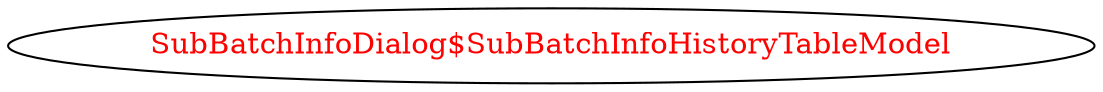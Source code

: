 digraph dependencyGraph {
 concentrate=true;
 ranksep="2.0";
 rankdir="LR"; 
 splines="ortho";
"SubBatchInfoDialog$SubBatchInfoHistoryTableModel" [fontcolor="red"];
}